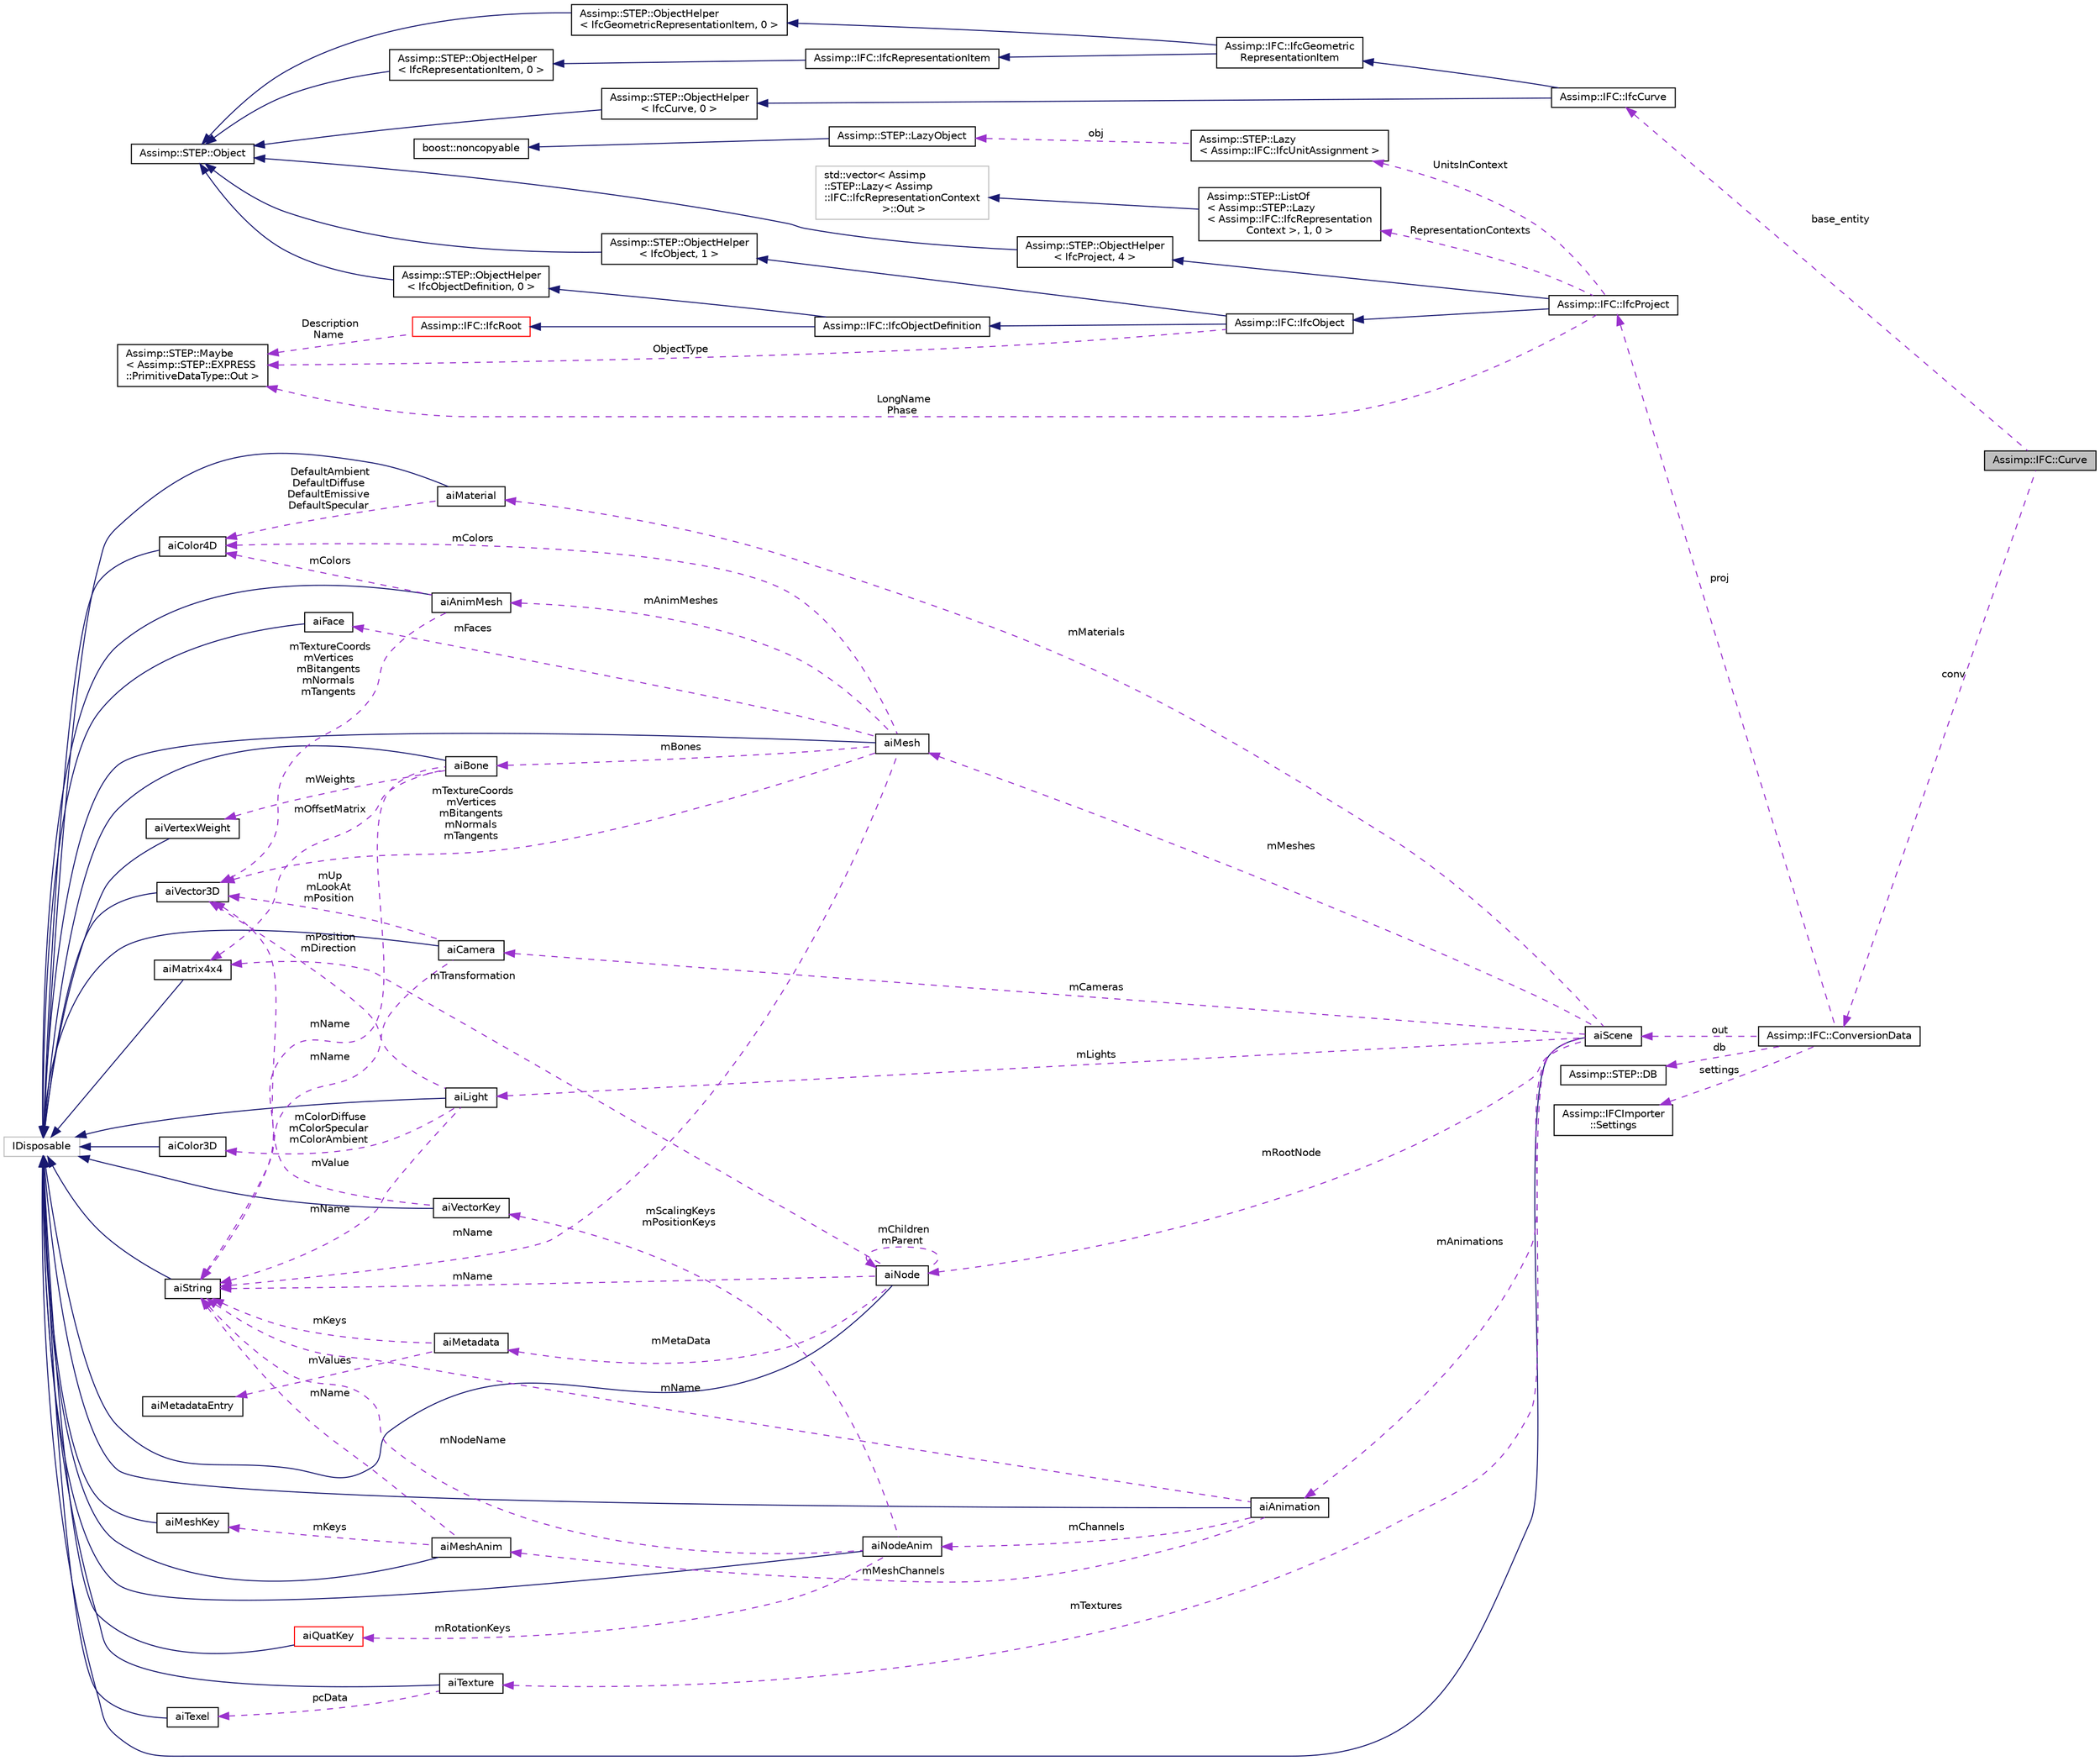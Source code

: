 digraph "Assimp::IFC::Curve"
{
  edge [fontname="Helvetica",fontsize="10",labelfontname="Helvetica",labelfontsize="10"];
  node [fontname="Helvetica",fontsize="10",shape=record];
  rankdir="LR";
  Node1 [label="Assimp::IFC::Curve",height=0.2,width=0.4,color="black", fillcolor="grey75", style="filled", fontcolor="black"];
  Node2 -> Node1 [dir="back",color="darkorchid3",fontsize="10",style="dashed",label=" conv" ,fontname="Helvetica"];
  Node2 [label="Assimp::IFC::ConversionData",height=0.2,width=0.4,color="black", fillcolor="white", style="filled",URL="$struct_assimp_1_1_i_f_c_1_1_conversion_data.html"];
  Node3 -> Node2 [dir="back",color="darkorchid3",fontsize="10",style="dashed",label=" proj" ,fontname="Helvetica"];
  Node3 [label="Assimp::IFC::IfcProject",height=0.2,width=0.4,color="black", fillcolor="white", style="filled",URL="$struct_assimp_1_1_i_f_c_1_1_ifc_project.html"];
  Node4 -> Node3 [dir="back",color="midnightblue",fontsize="10",style="solid",fontname="Helvetica"];
  Node4 [label="Assimp::IFC::IfcObject",height=0.2,width=0.4,color="black", fillcolor="white", style="filled",URL="$struct_assimp_1_1_i_f_c_1_1_ifc_object.html"];
  Node5 -> Node4 [dir="back",color="midnightblue",fontsize="10",style="solid",fontname="Helvetica"];
  Node5 [label="Assimp::IFC::IfcObjectDefinition",height=0.2,width=0.4,color="black", fillcolor="white", style="filled",URL="$struct_assimp_1_1_i_f_c_1_1_ifc_object_definition.html"];
  Node6 -> Node5 [dir="back",color="midnightblue",fontsize="10",style="solid",fontname="Helvetica"];
  Node6 [label="Assimp::IFC::IfcRoot",height=0.2,width=0.4,color="red", fillcolor="white", style="filled",URL="$struct_assimp_1_1_i_f_c_1_1_ifc_root.html"];
  Node7 -> Node6 [dir="back",color="darkorchid3",fontsize="10",style="dashed",label=" Description\nName" ,fontname="Helvetica"];
  Node7 [label="Assimp::STEP::Maybe\l\< Assimp::STEP::EXPRESS\l::PrimitiveDataType::Out \>",height=0.2,width=0.4,color="black", fillcolor="white", style="filled",URL="$struct_assimp_1_1_s_t_e_p_1_1_maybe.html"];
  Node8 -> Node5 [dir="back",color="midnightblue",fontsize="10",style="solid",fontname="Helvetica"];
  Node8 [label="Assimp::STEP::ObjectHelper\l\< IfcObjectDefinition, 0 \>",height=0.2,width=0.4,color="black", fillcolor="white", style="filled",URL="$struct_assimp_1_1_s_t_e_p_1_1_object_helper.html"];
  Node9 -> Node8 [dir="back",color="midnightblue",fontsize="10",style="solid",fontname="Helvetica"];
  Node9 [label="Assimp::STEP::Object",height=0.2,width=0.4,color="black", fillcolor="white", style="filled",URL="$class_assimp_1_1_s_t_e_p_1_1_object.html"];
  Node10 -> Node4 [dir="back",color="midnightblue",fontsize="10",style="solid",fontname="Helvetica"];
  Node10 [label="Assimp::STEP::ObjectHelper\l\< IfcObject, 1 \>",height=0.2,width=0.4,color="black", fillcolor="white", style="filled",URL="$struct_assimp_1_1_s_t_e_p_1_1_object_helper.html"];
  Node9 -> Node10 [dir="back",color="midnightblue",fontsize="10",style="solid",fontname="Helvetica"];
  Node7 -> Node4 [dir="back",color="darkorchid3",fontsize="10",style="dashed",label=" ObjectType" ,fontname="Helvetica"];
  Node11 -> Node3 [dir="back",color="midnightblue",fontsize="10",style="solid",fontname="Helvetica"];
  Node11 [label="Assimp::STEP::ObjectHelper\l\< IfcProject, 4 \>",height=0.2,width=0.4,color="black", fillcolor="white", style="filled",URL="$struct_assimp_1_1_s_t_e_p_1_1_object_helper.html"];
  Node9 -> Node11 [dir="back",color="midnightblue",fontsize="10",style="solid",fontname="Helvetica"];
  Node12 -> Node3 [dir="back",color="darkorchid3",fontsize="10",style="dashed",label=" RepresentationContexts" ,fontname="Helvetica"];
  Node12 [label="Assimp::STEP::ListOf\l\< Assimp::STEP::Lazy\l\< Assimp::IFC::IfcRepresentation\lContext \>, 1, 0 \>",height=0.2,width=0.4,color="black", fillcolor="white", style="filled",URL="$struct_assimp_1_1_s_t_e_p_1_1_list_of.html"];
  Node13 -> Node12 [dir="back",color="midnightblue",fontsize="10",style="solid",fontname="Helvetica"];
  Node13 [label="std::vector\< Assimp\l::STEP::Lazy\< Assimp\l::IFC::IfcRepresentationContext\l \>::Out \>",height=0.2,width=0.4,color="grey75", fillcolor="white", style="filled"];
  Node7 -> Node3 [dir="back",color="darkorchid3",fontsize="10",style="dashed",label=" LongName\nPhase" ,fontname="Helvetica"];
  Node14 -> Node3 [dir="back",color="darkorchid3",fontsize="10",style="dashed",label=" UnitsInContext" ,fontname="Helvetica"];
  Node14 [label="Assimp::STEP::Lazy\l\< Assimp::IFC::IfcUnitAssignment \>",height=0.2,width=0.4,color="black", fillcolor="white", style="filled",URL="$struct_assimp_1_1_s_t_e_p_1_1_lazy.html"];
  Node15 -> Node14 [dir="back",color="darkorchid3",fontsize="10",style="dashed",label=" obj" ,fontname="Helvetica"];
  Node15 [label="Assimp::STEP::LazyObject",height=0.2,width=0.4,color="black", fillcolor="white", style="filled",URL="$class_assimp_1_1_s_t_e_p_1_1_lazy_object.html"];
  Node16 -> Node15 [dir="back",color="midnightblue",fontsize="10",style="solid",fontname="Helvetica"];
  Node16 [label="boost::noncopyable",height=0.2,width=0.4,color="black", fillcolor="white", style="filled",URL="$classboost_1_1noncopyable___1_1noncopyable.html"];
  Node17 -> Node2 [dir="back",color="darkorchid3",fontsize="10",style="dashed",label=" out" ,fontname="Helvetica"];
  Node17 [label="aiScene",height=0.2,width=0.4,color="black", fillcolor="white", style="filled",URL="$structai_scene.html"];
  Node18 -> Node17 [dir="back",color="midnightblue",fontsize="10",style="solid",fontname="Helvetica"];
  Node18 [label="IDisposable",height=0.2,width=0.4,color="grey75", fillcolor="white", style="filled"];
  Node19 -> Node17 [dir="back",color="darkorchid3",fontsize="10",style="dashed",label=" mMaterials" ,fontname="Helvetica"];
  Node19 [label="aiMaterial",height=0.2,width=0.4,color="black", fillcolor="white", style="filled",URL="$classai_material.html"];
  Node18 -> Node19 [dir="back",color="midnightblue",fontsize="10",style="solid",fontname="Helvetica"];
  Node20 -> Node19 [dir="back",color="darkorchid3",fontsize="10",style="dashed",label=" DefaultAmbient\nDefaultDiffuse\nDefaultEmissive\nDefaultSpecular" ,fontname="Helvetica"];
  Node20 [label="aiColor4D",height=0.2,width=0.4,color="black", fillcolor="white", style="filled",URL="$structai_color4_d.html"];
  Node18 -> Node20 [dir="back",color="midnightblue",fontsize="10",style="solid",fontname="Helvetica"];
  Node21 -> Node17 [dir="back",color="darkorchid3",fontsize="10",style="dashed",label=" mMeshes" ,fontname="Helvetica"];
  Node21 [label="aiMesh",height=0.2,width=0.4,color="black", fillcolor="white", style="filled",URL="$structai_mesh.html",tooltip="A mesh represents a geometry or model with a single material. "];
  Node18 -> Node21 [dir="back",color="midnightblue",fontsize="10",style="solid",fontname="Helvetica"];
  Node22 -> Node21 [dir="back",color="darkorchid3",fontsize="10",style="dashed",label=" mAnimMeshes" ,fontname="Helvetica"];
  Node22 [label="aiAnimMesh",height=0.2,width=0.4,color="black", fillcolor="white", style="filled",URL="$structai_anim_mesh.html",tooltip="NOT CURRENTLY IN USE. An AnimMesh is an attachment to an aiMesh stores per-vertex animations for a pa..."];
  Node18 -> Node22 [dir="back",color="midnightblue",fontsize="10",style="solid",fontname="Helvetica"];
  Node23 -> Node22 [dir="back",color="darkorchid3",fontsize="10",style="dashed",label=" mTextureCoords\nmVertices\nmBitangents\nmNormals\nmTangents" ,fontname="Helvetica"];
  Node23 [label="aiVector3D",height=0.2,width=0.4,color="black", fillcolor="white", style="filled",URL="$structai_vector3_d.html"];
  Node18 -> Node23 [dir="back",color="midnightblue",fontsize="10",style="solid",fontname="Helvetica"];
  Node20 -> Node22 [dir="back",color="darkorchid3",fontsize="10",style="dashed",label=" mColors" ,fontname="Helvetica"];
  Node23 -> Node21 [dir="back",color="darkorchid3",fontsize="10",style="dashed",label=" mTextureCoords\nmVertices\nmBitangents\nmNormals\nmTangents" ,fontname="Helvetica"];
  Node24 -> Node21 [dir="back",color="darkorchid3",fontsize="10",style="dashed",label=" mFaces" ,fontname="Helvetica"];
  Node24 [label="aiFace",height=0.2,width=0.4,color="black", fillcolor="white", style="filled",URL="$structai_face.html",tooltip="A single face in a mesh, referring to multiple vertices. "];
  Node18 -> Node24 [dir="back",color="midnightblue",fontsize="10",style="solid",fontname="Helvetica"];
  Node25 -> Node21 [dir="back",color="darkorchid3",fontsize="10",style="dashed",label=" mName" ,fontname="Helvetica"];
  Node25 [label="aiString",height=0.2,width=0.4,color="black", fillcolor="white", style="filled",URL="$structai_string.html"];
  Node18 -> Node25 [dir="back",color="midnightblue",fontsize="10",style="solid",fontname="Helvetica"];
  Node20 -> Node21 [dir="back",color="darkorchid3",fontsize="10",style="dashed",label=" mColors" ,fontname="Helvetica"];
  Node26 -> Node21 [dir="back",color="darkorchid3",fontsize="10",style="dashed",label=" mBones" ,fontname="Helvetica"];
  Node26 [label="aiBone",height=0.2,width=0.4,color="black", fillcolor="white", style="filled",URL="$structai_bone.html",tooltip="A single bone of a mesh. "];
  Node18 -> Node26 [dir="back",color="midnightblue",fontsize="10",style="solid",fontname="Helvetica"];
  Node27 -> Node26 [dir="back",color="darkorchid3",fontsize="10",style="dashed",label=" mWeights" ,fontname="Helvetica"];
  Node27 [label="aiVertexWeight",height=0.2,width=0.4,color="black", fillcolor="white", style="filled",URL="$structai_vertex_weight.html",tooltip="A single influence of a bone on a vertex. "];
  Node18 -> Node27 [dir="back",color="midnightblue",fontsize="10",style="solid",fontname="Helvetica"];
  Node25 -> Node26 [dir="back",color="darkorchid3",fontsize="10",style="dashed",label=" mName" ,fontname="Helvetica"];
  Node28 -> Node26 [dir="back",color="darkorchid3",fontsize="10",style="dashed",label=" mOffsetMatrix" ,fontname="Helvetica"];
  Node28 [label="aiMatrix4x4",height=0.2,width=0.4,color="black", fillcolor="white", style="filled",URL="$structai_matrix4x4.html"];
  Node18 -> Node28 [dir="back",color="midnightblue",fontsize="10",style="solid",fontname="Helvetica"];
  Node29 -> Node17 [dir="back",color="darkorchid3",fontsize="10",style="dashed",label=" mCameras" ,fontname="Helvetica"];
  Node29 [label="aiCamera",height=0.2,width=0.4,color="black", fillcolor="white", style="filled",URL="$structai_camera.html"];
  Node18 -> Node29 [dir="back",color="midnightblue",fontsize="10",style="solid",fontname="Helvetica"];
  Node23 -> Node29 [dir="back",color="darkorchid3",fontsize="10",style="dashed",label=" mUp\nmLookAt\nmPosition" ,fontname="Helvetica"];
  Node25 -> Node29 [dir="back",color="darkorchid3",fontsize="10",style="dashed",label=" mName" ,fontname="Helvetica"];
  Node30 -> Node17 [dir="back",color="darkorchid3",fontsize="10",style="dashed",label=" mLights" ,fontname="Helvetica"];
  Node30 [label="aiLight",height=0.2,width=0.4,color="black", fillcolor="white", style="filled",URL="$structai_light.html"];
  Node18 -> Node30 [dir="back",color="midnightblue",fontsize="10",style="solid",fontname="Helvetica"];
  Node23 -> Node30 [dir="back",color="darkorchid3",fontsize="10",style="dashed",label=" mPosition\nmDirection" ,fontname="Helvetica"];
  Node31 -> Node30 [dir="back",color="darkorchid3",fontsize="10",style="dashed",label=" mColorDiffuse\nmColorSpecular\nmColorAmbient" ,fontname="Helvetica"];
  Node31 [label="aiColor3D",height=0.2,width=0.4,color="black", fillcolor="white", style="filled",URL="$structai_color3_d.html"];
  Node18 -> Node31 [dir="back",color="midnightblue",fontsize="10",style="solid",fontname="Helvetica"];
  Node25 -> Node30 [dir="back",color="darkorchid3",fontsize="10",style="dashed",label=" mName" ,fontname="Helvetica"];
  Node32 -> Node17 [dir="back",color="darkorchid3",fontsize="10",style="dashed",label=" mAnimations" ,fontname="Helvetica"];
  Node32 [label="aiAnimation",height=0.2,width=0.4,color="black", fillcolor="white", style="filled",URL="$structai_animation.html"];
  Node18 -> Node32 [dir="back",color="midnightblue",fontsize="10",style="solid",fontname="Helvetica"];
  Node25 -> Node32 [dir="back",color="darkorchid3",fontsize="10",style="dashed",label=" mName" ,fontname="Helvetica"];
  Node33 -> Node32 [dir="back",color="darkorchid3",fontsize="10",style="dashed",label=" mChannels" ,fontname="Helvetica"];
  Node33 [label="aiNodeAnim",height=0.2,width=0.4,color="black", fillcolor="white", style="filled",URL="$structai_node_anim.html"];
  Node18 -> Node33 [dir="back",color="midnightblue",fontsize="10",style="solid",fontname="Helvetica"];
  Node34 -> Node33 [dir="back",color="darkorchid3",fontsize="10",style="dashed",label=" mRotationKeys" ,fontname="Helvetica"];
  Node34 [label="aiQuatKey",height=0.2,width=0.4,color="red", fillcolor="white", style="filled",URL="$structai_quat_key.html"];
  Node18 -> Node34 [dir="back",color="midnightblue",fontsize="10",style="solid",fontname="Helvetica"];
  Node35 -> Node33 [dir="back",color="darkorchid3",fontsize="10",style="dashed",label=" mScalingKeys\nmPositionKeys" ,fontname="Helvetica"];
  Node35 [label="aiVectorKey",height=0.2,width=0.4,color="black", fillcolor="white", style="filled",URL="$structai_vector_key.html"];
  Node18 -> Node35 [dir="back",color="midnightblue",fontsize="10",style="solid",fontname="Helvetica"];
  Node23 -> Node35 [dir="back",color="darkorchid3",fontsize="10",style="dashed",label=" mValue" ,fontname="Helvetica"];
  Node25 -> Node33 [dir="back",color="darkorchid3",fontsize="10",style="dashed",label=" mNodeName" ,fontname="Helvetica"];
  Node36 -> Node32 [dir="back",color="darkorchid3",fontsize="10",style="dashed",label=" mMeshChannels" ,fontname="Helvetica"];
  Node36 [label="aiMeshAnim",height=0.2,width=0.4,color="black", fillcolor="white", style="filled",URL="$structai_mesh_anim.html"];
  Node18 -> Node36 [dir="back",color="midnightblue",fontsize="10",style="solid",fontname="Helvetica"];
  Node37 -> Node36 [dir="back",color="darkorchid3",fontsize="10",style="dashed",label=" mKeys" ,fontname="Helvetica"];
  Node37 [label="aiMeshKey",height=0.2,width=0.4,color="black", fillcolor="white", style="filled",URL="$structai_mesh_key.html"];
  Node18 -> Node37 [dir="back",color="midnightblue",fontsize="10",style="solid",fontname="Helvetica"];
  Node25 -> Node36 [dir="back",color="darkorchid3",fontsize="10",style="dashed",label=" mName" ,fontname="Helvetica"];
  Node38 -> Node17 [dir="back",color="darkorchid3",fontsize="10",style="dashed",label=" mRootNode" ,fontname="Helvetica"];
  Node38 [label="aiNode",height=0.2,width=0.4,color="black", fillcolor="white", style="filled",URL="$structai_node.html"];
  Node18 -> Node38 [dir="back",color="midnightblue",fontsize="10",style="solid",fontname="Helvetica"];
  Node25 -> Node38 [dir="back",color="darkorchid3",fontsize="10",style="dashed",label=" mName" ,fontname="Helvetica"];
  Node39 -> Node38 [dir="back",color="darkorchid3",fontsize="10",style="dashed",label=" mMetaData" ,fontname="Helvetica"];
  Node39 [label="aiMetadata",height=0.2,width=0.4,color="black", fillcolor="white", style="filled",URL="$structai_metadata.html"];
  Node25 -> Node39 [dir="back",color="darkorchid3",fontsize="10",style="dashed",label=" mKeys" ,fontname="Helvetica"];
  Node40 -> Node39 [dir="back",color="darkorchid3",fontsize="10",style="dashed",label=" mValues" ,fontname="Helvetica"];
  Node40 [label="aiMetadataEntry",height=0.2,width=0.4,color="black", fillcolor="white", style="filled",URL="$structai_metadata_entry.html"];
  Node28 -> Node38 [dir="back",color="darkorchid3",fontsize="10",style="dashed",label=" mTransformation" ,fontname="Helvetica"];
  Node38 -> Node38 [dir="back",color="darkorchid3",fontsize="10",style="dashed",label=" mChildren\nmParent" ,fontname="Helvetica"];
  Node41 -> Node17 [dir="back",color="darkorchid3",fontsize="10",style="dashed",label=" mTextures" ,fontname="Helvetica"];
  Node41 [label="aiTexture",height=0.2,width=0.4,color="black", fillcolor="white", style="filled",URL="$structai_texture.html"];
  Node18 -> Node41 [dir="back",color="midnightblue",fontsize="10",style="solid",fontname="Helvetica"];
  Node42 -> Node41 [dir="back",color="darkorchid3",fontsize="10",style="dashed",label=" pcData" ,fontname="Helvetica"];
  Node42 [label="aiTexel",height=0.2,width=0.4,color="black", fillcolor="white", style="filled",URL="$structai_texel.html",tooltip="Helper structure to represent a texel in a ARGB8888 format. "];
  Node18 -> Node42 [dir="back",color="midnightblue",fontsize="10",style="solid",fontname="Helvetica"];
  Node43 -> Node2 [dir="back",color="darkorchid3",fontsize="10",style="dashed",label=" db" ,fontname="Helvetica"];
  Node43 [label="Assimp::STEP::DB",height=0.2,width=0.4,color="black", fillcolor="white", style="filled",URL="$class_assimp_1_1_s_t_e_p_1_1_d_b.html"];
  Node44 -> Node2 [dir="back",color="darkorchid3",fontsize="10",style="dashed",label=" settings" ,fontname="Helvetica"];
  Node44 [label="Assimp::IFCImporter\l::Settings",height=0.2,width=0.4,color="black", fillcolor="white", style="filled",URL="$struct_assimp_1_1_i_f_c_importer_1_1_settings.html"];
  Node45 -> Node1 [dir="back",color="darkorchid3",fontsize="10",style="dashed",label=" base_entity" ,fontname="Helvetica"];
  Node45 [label="Assimp::IFC::IfcCurve",height=0.2,width=0.4,color="black", fillcolor="white", style="filled",URL="$struct_assimp_1_1_i_f_c_1_1_ifc_curve.html"];
  Node46 -> Node45 [dir="back",color="midnightblue",fontsize="10",style="solid",fontname="Helvetica"];
  Node46 [label="Assimp::IFC::IfcGeometric\lRepresentationItem",height=0.2,width=0.4,color="black", fillcolor="white", style="filled",URL="$struct_assimp_1_1_i_f_c_1_1_ifc_geometric_representation_item.html"];
  Node47 -> Node46 [dir="back",color="midnightblue",fontsize="10",style="solid",fontname="Helvetica"];
  Node47 [label="Assimp::IFC::IfcRepresentationItem",height=0.2,width=0.4,color="black", fillcolor="white", style="filled",URL="$struct_assimp_1_1_i_f_c_1_1_ifc_representation_item.html"];
  Node48 -> Node47 [dir="back",color="midnightblue",fontsize="10",style="solid",fontname="Helvetica"];
  Node48 [label="Assimp::STEP::ObjectHelper\l\< IfcRepresentationItem, 0 \>",height=0.2,width=0.4,color="black", fillcolor="white", style="filled",URL="$struct_assimp_1_1_s_t_e_p_1_1_object_helper.html"];
  Node9 -> Node48 [dir="back",color="midnightblue",fontsize="10",style="solid",fontname="Helvetica"];
  Node49 -> Node46 [dir="back",color="midnightblue",fontsize="10",style="solid",fontname="Helvetica"];
  Node49 [label="Assimp::STEP::ObjectHelper\l\< IfcGeometricRepresentationItem, 0 \>",height=0.2,width=0.4,color="black", fillcolor="white", style="filled",URL="$struct_assimp_1_1_s_t_e_p_1_1_object_helper.html"];
  Node9 -> Node49 [dir="back",color="midnightblue",fontsize="10",style="solid",fontname="Helvetica"];
  Node50 -> Node45 [dir="back",color="midnightblue",fontsize="10",style="solid",fontname="Helvetica"];
  Node50 [label="Assimp::STEP::ObjectHelper\l\< IfcCurve, 0 \>",height=0.2,width=0.4,color="black", fillcolor="white", style="filled",URL="$struct_assimp_1_1_s_t_e_p_1_1_object_helper.html"];
  Node9 -> Node50 [dir="back",color="midnightblue",fontsize="10",style="solid",fontname="Helvetica"];
}
